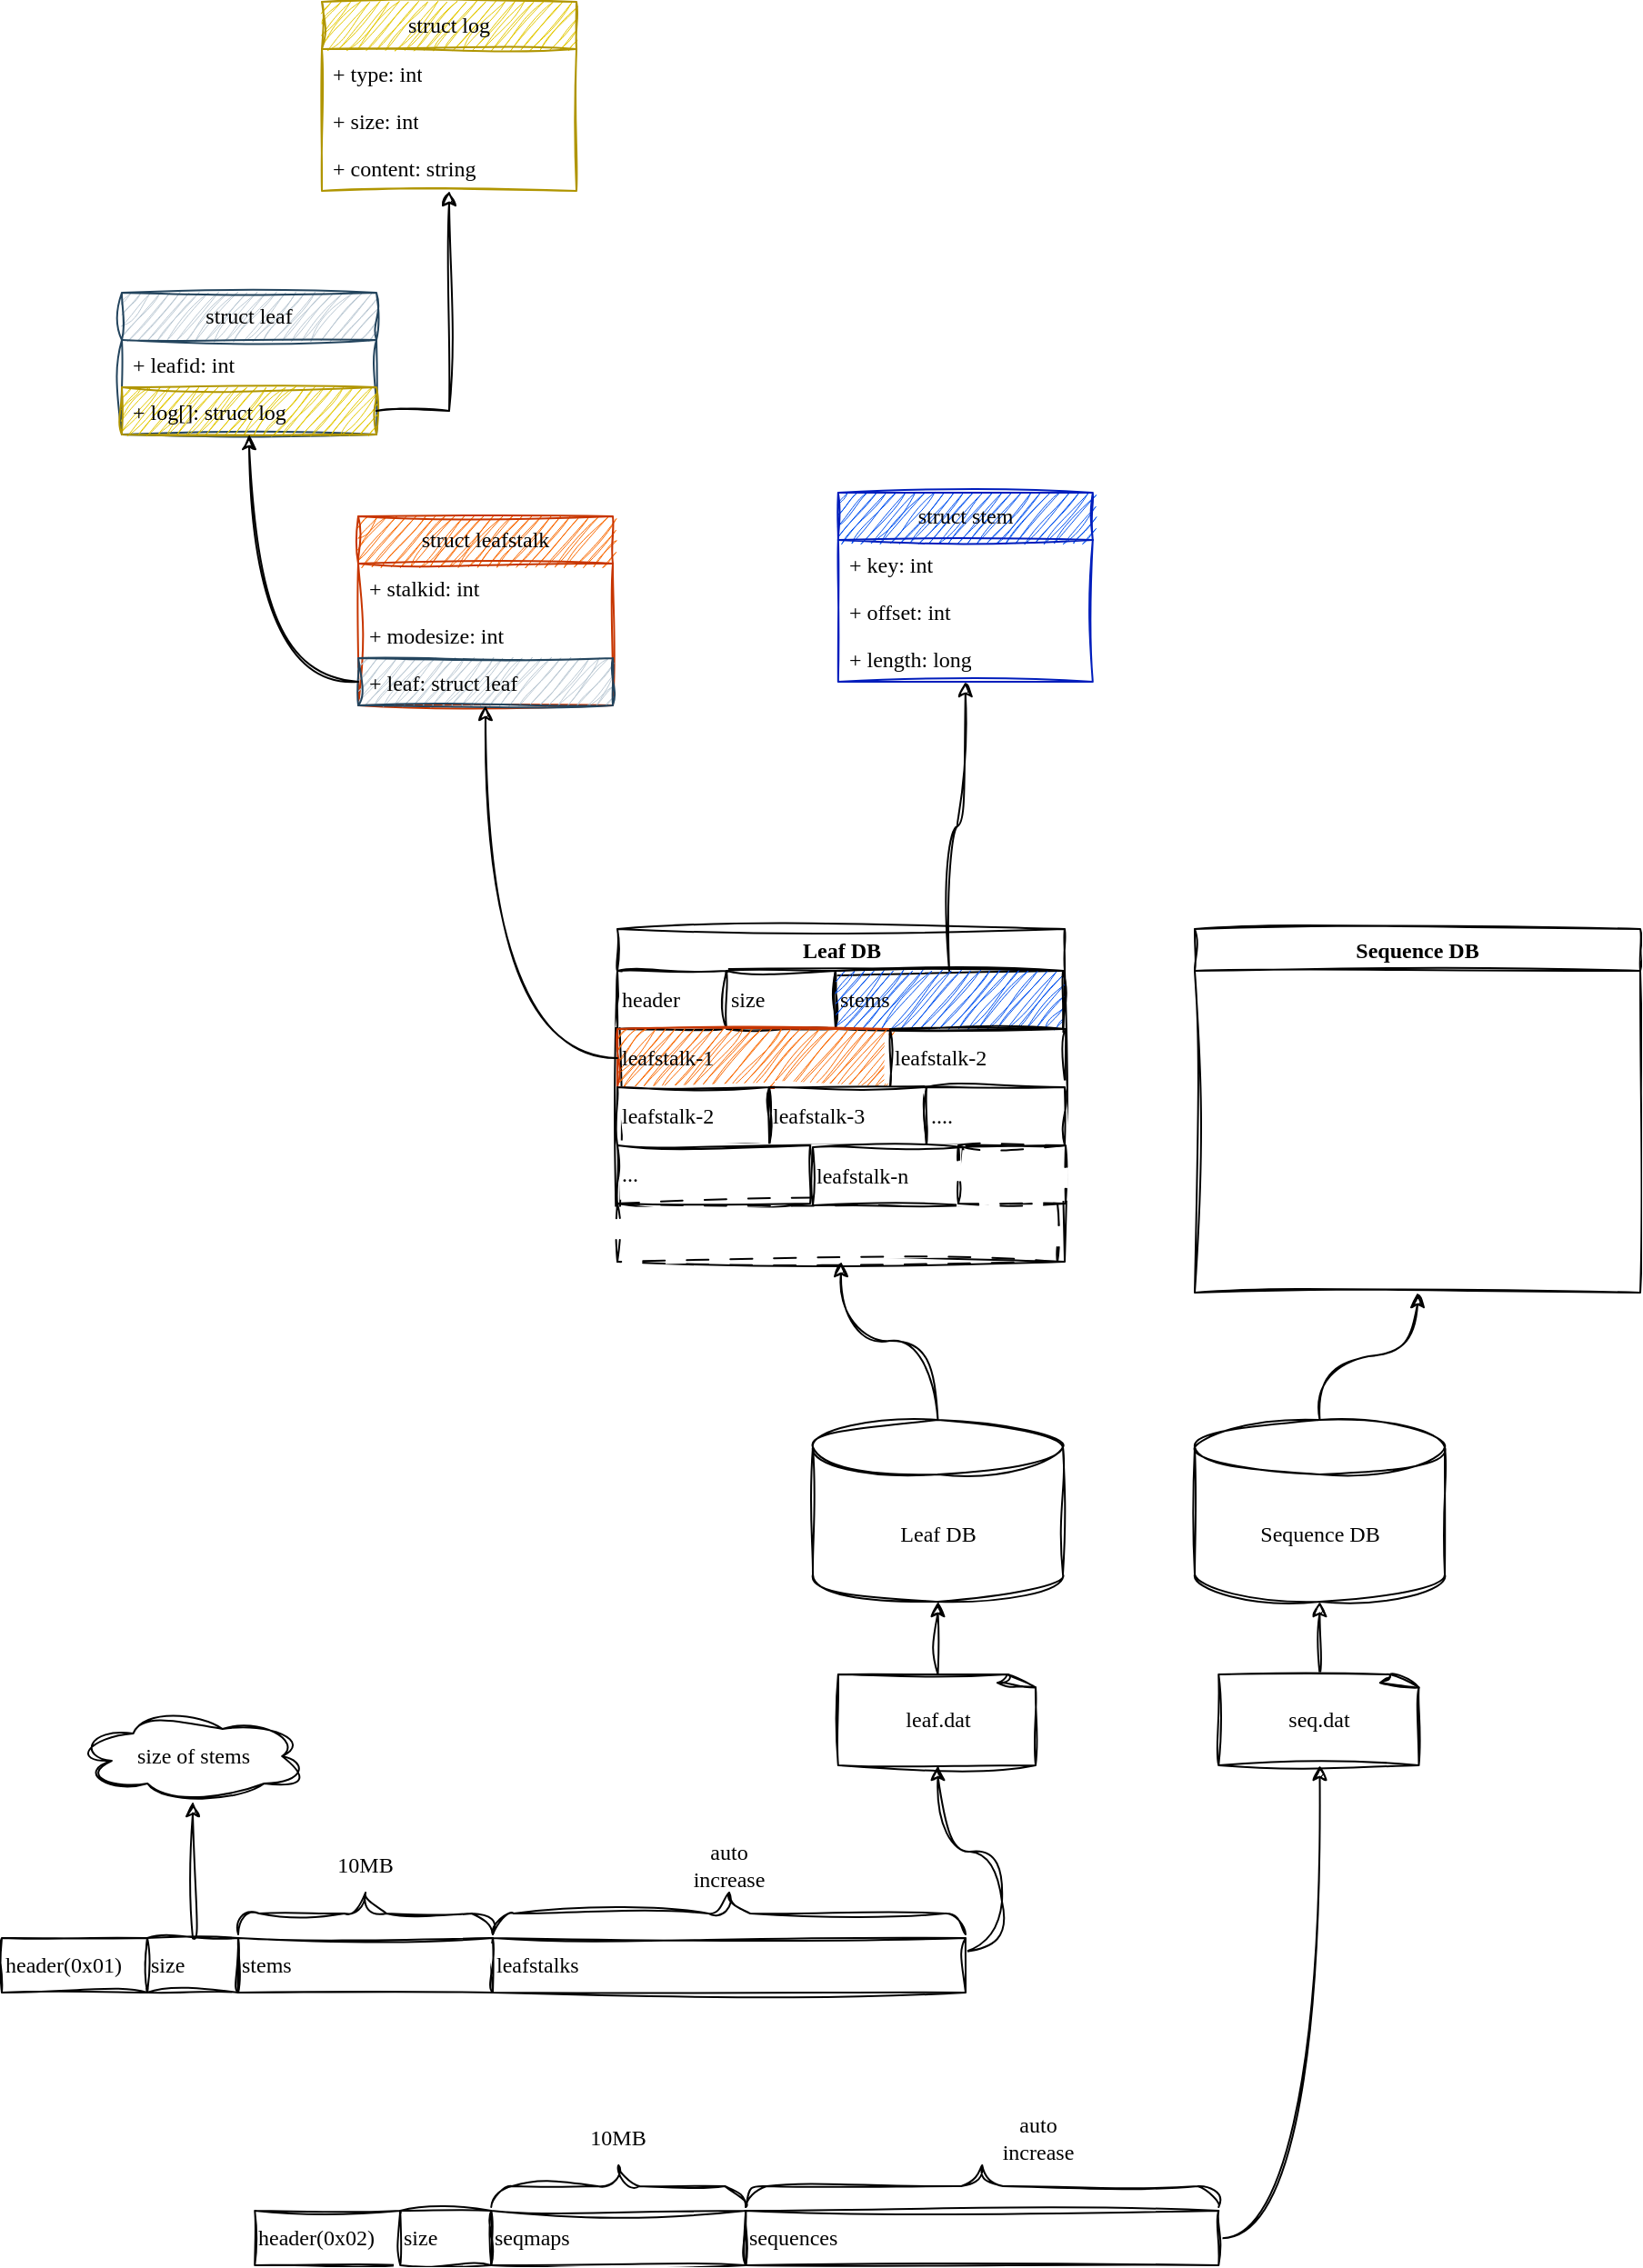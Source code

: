 <mxfile version="21.6.9" type="github">
  <diagram id="R2lEEEUBdFMjLlhIrx00" name="Page-1">
    <mxGraphModel dx="1964" dy="1721" grid="1" gridSize="10" guides="1" tooltips="1" connect="1" arrows="1" fold="1" page="1" pageScale="1" pageWidth="850" pageHeight="1100" math="0" shadow="0" extFonts="Permanent Marker^https://fonts.googleapis.com/css?family=Permanent+Marker">
      <root>
        <mxCell id="0" />
        <mxCell id="1" parent="0" />
        <mxCell id="-49k5zN9t-0JaPQ6YfO6-11" value="Leaf DB" style="swimlane;whiteSpace=wrap;html=1;sketch=1;curveFitting=1;jiggle=2;shadow=0;fontFamily=Comic Sans MS;" vertex="1" parent="1">
          <mxGeometry x="332.5" y="170" width="246" height="183" as="geometry">
            <mxRectangle x="332.5" y="170" width="90" height="30" as="alternateBounds" />
          </mxGeometry>
        </mxCell>
        <mxCell id="-49k5zN9t-0JaPQ6YfO6-60" value="header" style="rounded=0;whiteSpace=wrap;html=1;align=left;sketch=1;curveFitting=1;jiggle=2;shadow=0;fontFamily=Comic Sans MS;" vertex="1" parent="-49k5zN9t-0JaPQ6YfO6-11">
          <mxGeometry y="23" width="60" height="32" as="geometry" />
        </mxCell>
        <mxCell id="-49k5zN9t-0JaPQ6YfO6-61" value="size" style="rounded=0;whiteSpace=wrap;html=1;align=left;sketch=1;curveFitting=1;jiggle=2;shadow=0;fontFamily=Comic Sans MS;" vertex="1" parent="-49k5zN9t-0JaPQ6YfO6-11">
          <mxGeometry x="60" y="23" width="60" height="32" as="geometry" />
        </mxCell>
        <mxCell id="-49k5zN9t-0JaPQ6YfO6-62" value="stems" style="rounded=0;whiteSpace=wrap;html=1;align=left;sketch=1;curveFitting=1;jiggle=2;shadow=0;fontFamily=Comic Sans MS;fillColor=#0050ef;fontColor=#000000;strokeColor=#000000;" vertex="1" parent="-49k5zN9t-0JaPQ6YfO6-11">
          <mxGeometry x="120" y="23" width="125" height="32" as="geometry" />
        </mxCell>
        <mxCell id="-49k5zN9t-0JaPQ6YfO6-70" value="leafstalk-1" style="rounded=0;whiteSpace=wrap;html=1;align=left;sketch=1;curveFitting=1;jiggle=2;shadow=0;fontFamily=Comic Sans MS;fillColor=#fa6800;fontColor=#000000;strokeColor=#C73500;" vertex="1" parent="-49k5zN9t-0JaPQ6YfO6-11">
          <mxGeometry y="55" width="150" height="32" as="geometry" />
        </mxCell>
        <mxCell id="-49k5zN9t-0JaPQ6YfO6-71" value="leafstalk-2" style="rounded=0;whiteSpace=wrap;html=1;align=left;sketch=1;curveFitting=1;jiggle=2;shadow=0;fontFamily=Comic Sans MS;" vertex="1" parent="-49k5zN9t-0JaPQ6YfO6-11">
          <mxGeometry x="150" y="55" width="96.5" height="32" as="geometry" />
        </mxCell>
        <mxCell id="-49k5zN9t-0JaPQ6YfO6-72" value="leafstalk-2" style="rounded=0;whiteSpace=wrap;html=1;align=left;sketch=1;curveFitting=1;jiggle=2;shadow=0;fontFamily=Comic Sans MS;" vertex="1" parent="-49k5zN9t-0JaPQ6YfO6-11">
          <mxGeometry y="87" width="83.5" height="32" as="geometry" />
        </mxCell>
        <mxCell id="-49k5zN9t-0JaPQ6YfO6-73" value="leafstalk-3" style="rounded=0;whiteSpace=wrap;html=1;align=left;sketch=1;curveFitting=1;jiggle=2;shadow=0;fontFamily=Comic Sans MS;" vertex="1" parent="-49k5zN9t-0JaPQ6YfO6-11">
          <mxGeometry x="83.5" y="87" width="86.5" height="32" as="geometry" />
        </mxCell>
        <mxCell id="-49k5zN9t-0JaPQ6YfO6-74" value="...." style="rounded=0;whiteSpace=wrap;html=1;align=left;sketch=1;curveFitting=1;jiggle=2;shadow=0;fontFamily=Comic Sans MS;" vertex="1" parent="-49k5zN9t-0JaPQ6YfO6-11">
          <mxGeometry x="170" y="87" width="76" height="32" as="geometry" />
        </mxCell>
        <mxCell id="-49k5zN9t-0JaPQ6YfO6-75" value="..." style="rounded=0;whiteSpace=wrap;html=1;align=left;sketch=1;curveFitting=1;jiggle=2;shadow=0;fontFamily=Comic Sans MS;" vertex="1" parent="-49k5zN9t-0JaPQ6YfO6-11">
          <mxGeometry y="119" width="106" height="32" as="geometry" />
        </mxCell>
        <mxCell id="-49k5zN9t-0JaPQ6YfO6-76" value="" style="rounded=0;whiteSpace=wrap;html=1;align=left;sketch=1;curveFitting=1;jiggle=2;shadow=0;fontFamily=Comic Sans MS;dashed=1;dashPattern=12 12;" vertex="1" parent="-49k5zN9t-0JaPQ6YfO6-11">
          <mxGeometry y="151" width="242" height="32" as="geometry" />
        </mxCell>
        <mxCell id="-49k5zN9t-0JaPQ6YfO6-77" value="leafstalk-n" style="rounded=0;whiteSpace=wrap;html=1;align=left;sketch=1;curveFitting=1;jiggle=2;shadow=0;fontFamily=Comic Sans MS;" vertex="1" parent="-49k5zN9t-0JaPQ6YfO6-11">
          <mxGeometry x="107.5" y="120" width="82.5" height="32" as="geometry" />
        </mxCell>
        <mxCell id="-49k5zN9t-0JaPQ6YfO6-57" style="edgeStyle=orthogonalEdgeStyle;rounded=0;orthogonalLoop=1;jettySize=auto;html=1;entryX=0.5;entryY=1;entryDx=0;entryDy=0;curved=1;sketch=1;curveFitting=1;jiggle=2;shadow=0;fontFamily=Comic Sans MS;" edge="1" parent="1" source="-49k5zN9t-0JaPQ6YfO6-50" target="-49k5zN9t-0JaPQ6YfO6-11">
          <mxGeometry relative="1" as="geometry" />
        </mxCell>
        <mxCell id="-49k5zN9t-0JaPQ6YfO6-50" value="Leaf DB" style="shape=cylinder3;whiteSpace=wrap;html=1;boundedLbl=1;backgroundOutline=1;size=15;sketch=1;curveFitting=1;jiggle=2;shadow=0;fontFamily=Comic Sans MS;" vertex="1" parent="1">
          <mxGeometry x="440" y="440" width="137.5" height="100" as="geometry" />
        </mxCell>
        <mxCell id="-49k5zN9t-0JaPQ6YfO6-58" style="edgeStyle=orthogonalEdgeStyle;rounded=0;orthogonalLoop=1;jettySize=auto;html=1;entryX=0.5;entryY=1;entryDx=0;entryDy=0;curved=1;sketch=1;curveFitting=1;jiggle=2;shadow=0;fontFamily=Comic Sans MS;" edge="1" parent="1" source="-49k5zN9t-0JaPQ6YfO6-51" target="-49k5zN9t-0JaPQ6YfO6-56">
          <mxGeometry relative="1" as="geometry" />
        </mxCell>
        <mxCell id="-49k5zN9t-0JaPQ6YfO6-51" value="Sequence DB" style="shape=cylinder3;whiteSpace=wrap;html=1;boundedLbl=1;backgroundOutline=1;size=15;sketch=1;curveFitting=1;jiggle=2;shadow=0;fontFamily=Comic Sans MS;" vertex="1" parent="1">
          <mxGeometry x="650" y="440" width="137.5" height="100" as="geometry" />
        </mxCell>
        <mxCell id="-49k5zN9t-0JaPQ6YfO6-54" value="" style="edgeStyle=orthogonalEdgeStyle;rounded=0;orthogonalLoop=1;jettySize=auto;html=1;sketch=1;curveFitting=1;jiggle=2;shadow=0;fontFamily=Comic Sans MS;" edge="1" parent="1" source="-49k5zN9t-0JaPQ6YfO6-52" target="-49k5zN9t-0JaPQ6YfO6-50">
          <mxGeometry relative="1" as="geometry" />
        </mxCell>
        <mxCell id="-49k5zN9t-0JaPQ6YfO6-52" value="leaf.dat" style="whiteSpace=wrap;html=1;shape=mxgraph.basic.document;align=center;horizontal=1;labelBorderColor=none;sketch=1;curveFitting=1;jiggle=2;shadow=0;fontFamily=Comic Sans MS;" vertex="1" parent="1">
          <mxGeometry x="453.91" y="580" width="109.69" height="50" as="geometry" />
        </mxCell>
        <mxCell id="-49k5zN9t-0JaPQ6YfO6-55" value="" style="edgeStyle=orthogonalEdgeStyle;rounded=0;orthogonalLoop=1;jettySize=auto;html=1;sketch=1;curveFitting=1;jiggle=2;shadow=0;fontFamily=Comic Sans MS;" edge="1" parent="1" source="-49k5zN9t-0JaPQ6YfO6-53" target="-49k5zN9t-0JaPQ6YfO6-51">
          <mxGeometry relative="1" as="geometry" />
        </mxCell>
        <mxCell id="-49k5zN9t-0JaPQ6YfO6-53" value="seq.dat" style="whiteSpace=wrap;html=1;shape=mxgraph.basic.document;align=center;sketch=1;curveFitting=1;jiggle=2;shadow=0;fontFamily=Comic Sans MS;" vertex="1" parent="1">
          <mxGeometry x="663.12" y="580" width="111.25" height="50" as="geometry" />
        </mxCell>
        <mxCell id="-49k5zN9t-0JaPQ6YfO6-56" value="Sequence DB" style="swimlane;whiteSpace=wrap;html=1;sketch=1;curveFitting=1;jiggle=2;shadow=0;fontFamily=Comic Sans MS;" vertex="1" parent="1">
          <mxGeometry x="650" y="170" width="245" height="200" as="geometry">
            <mxRectangle x="650" y="170" width="120" height="30" as="alternateBounds" />
          </mxGeometry>
        </mxCell>
        <mxCell id="-49k5zN9t-0JaPQ6YfO6-78" value="" style="rounded=0;whiteSpace=wrap;html=1;align=left;sketch=1;curveFitting=1;jiggle=2;shadow=0;fontFamily=Comic Sans MS;dashed=1;dashPattern=12 12;" vertex="1" parent="-49k5zN9t-0JaPQ6YfO6-56">
          <mxGeometry x="-130" y="119" width="59" height="32" as="geometry" />
        </mxCell>
        <mxCell id="-49k5zN9t-0JaPQ6YfO6-63" value="struct stem" style="swimlane;fontStyle=0;childLayout=stackLayout;horizontal=1;startSize=26;fillColor=#0050ef;horizontalStack=0;resizeParent=1;resizeParentMax=0;resizeLast=0;collapsible=1;marginBottom=0;whiteSpace=wrap;html=1;sketch=1;curveFitting=1;jiggle=2;fontFamily=Comic Sans MS;fontColor=#000000;strokeColor=#001DBC;" vertex="1" parent="1">
          <mxGeometry x="453.91" y="-70" width="140" height="104" as="geometry" />
        </mxCell>
        <mxCell id="-49k5zN9t-0JaPQ6YfO6-64" value="+ key: int" style="text;strokeColor=none;fillColor=none;align=left;verticalAlign=top;spacingLeft=4;spacingRight=4;overflow=hidden;rotatable=0;points=[[0,0.5],[1,0.5]];portConstraint=eastwest;whiteSpace=wrap;html=1;sketch=1;curveFitting=1;jiggle=2;fontFamily=Comic Sans MS;" vertex="1" parent="-49k5zN9t-0JaPQ6YfO6-63">
          <mxGeometry y="26" width="140" height="26" as="geometry" />
        </mxCell>
        <mxCell id="-49k5zN9t-0JaPQ6YfO6-65" value="+ offset: int" style="text;strokeColor=none;fillColor=none;align=left;verticalAlign=top;spacingLeft=4;spacingRight=4;overflow=hidden;rotatable=0;points=[[0,0.5],[1,0.5]];portConstraint=eastwest;whiteSpace=wrap;html=1;sketch=1;curveFitting=1;jiggle=2;fontFamily=Comic Sans MS;" vertex="1" parent="-49k5zN9t-0JaPQ6YfO6-63">
          <mxGeometry y="52" width="140" height="26" as="geometry" />
        </mxCell>
        <mxCell id="-49k5zN9t-0JaPQ6YfO6-66" value="+ length: long" style="text;strokeColor=none;fillColor=none;align=left;verticalAlign=top;spacingLeft=4;spacingRight=4;overflow=hidden;rotatable=0;points=[[0,0.5],[1,0.5]];portConstraint=eastwest;whiteSpace=wrap;html=1;sketch=1;curveFitting=1;jiggle=2;fontFamily=Comic Sans MS;" vertex="1" parent="-49k5zN9t-0JaPQ6YfO6-63">
          <mxGeometry y="78" width="140" height="26" as="geometry" />
        </mxCell>
        <mxCell id="-49k5zN9t-0JaPQ6YfO6-79" value="header(0x01)" style="rounded=0;whiteSpace=wrap;html=1;align=left;fontFamily=Comic Sans MS;sketch=1;curveFitting=1;jiggle=2;" vertex="1" parent="1">
          <mxGeometry x="-6" y="725" width="80" height="30" as="geometry" />
        </mxCell>
        <mxCell id="-49k5zN9t-0JaPQ6YfO6-120" value="" style="edgeStyle=orthogonalEdgeStyle;rounded=0;orthogonalLoop=1;jettySize=auto;html=1;sketch=1;curveFitting=1;jiggle=2;curved=1;" edge="1" parent="1" source="-49k5zN9t-0JaPQ6YfO6-80" target="-49k5zN9t-0JaPQ6YfO6-119">
          <mxGeometry relative="1" as="geometry" />
        </mxCell>
        <mxCell id="-49k5zN9t-0JaPQ6YfO6-80" value="size" style="rounded=0;whiteSpace=wrap;html=1;align=left;fontFamily=Comic Sans MS;sketch=1;curveFitting=1;jiggle=2;" vertex="1" parent="1">
          <mxGeometry x="74" y="725" width="50" height="30" as="geometry" />
        </mxCell>
        <mxCell id="-49k5zN9t-0JaPQ6YfO6-81" value="stems" style="rounded=0;whiteSpace=wrap;html=1;align=left;fontFamily=Comic Sans MS;sketch=1;curveFitting=1;jiggle=2;" vertex="1" parent="1">
          <mxGeometry x="124" y="725" width="140" height="30" as="geometry" />
        </mxCell>
        <mxCell id="-49k5zN9t-0JaPQ6YfO6-82" value="" style="verticalLabelPosition=bottom;shadow=0;dashed=0;align=center;html=1;verticalAlign=top;strokeWidth=1;shape=mxgraph.mockup.markup.curlyBrace;whiteSpace=wrap;strokeColor=#000000;fontFamily=Comic Sans MS;sketch=1;curveFitting=1;jiggle=2;" vertex="1" parent="1">
          <mxGeometry x="124" y="700" width="140" height="23" as="geometry" />
        </mxCell>
        <mxCell id="-49k5zN9t-0JaPQ6YfO6-83" value="10MB" style="text;strokeColor=none;align=center;fillColor=none;html=1;verticalAlign=middle;whiteSpace=wrap;rounded=0;fontFamily=Comic Sans MS;sketch=1;curveFitting=1;jiggle=2;" vertex="1" parent="1">
          <mxGeometry x="164" y="670" width="60" height="30" as="geometry" />
        </mxCell>
        <mxCell id="-49k5zN9t-0JaPQ6YfO6-89" style="edgeStyle=orthogonalEdgeStyle;rounded=0;orthogonalLoop=1;jettySize=auto;html=1;entryX=0.5;entryY=1;entryDx=0;entryDy=0;entryPerimeter=0;curved=1;exitX=1;exitY=0.25;exitDx=0;exitDy=0;sketch=1;curveFitting=1;jiggle=2;" edge="1" parent="1" source="-49k5zN9t-0JaPQ6YfO6-84" target="-49k5zN9t-0JaPQ6YfO6-52">
          <mxGeometry relative="1" as="geometry" />
        </mxCell>
        <mxCell id="-49k5zN9t-0JaPQ6YfO6-84" value="leafstalks" style="rounded=0;whiteSpace=wrap;html=1;align=left;fontFamily=Comic Sans MS;sketch=1;curveFitting=1;jiggle=2;" vertex="1" parent="1">
          <mxGeometry x="264" y="725" width="260" height="30" as="geometry" />
        </mxCell>
        <mxCell id="-49k5zN9t-0JaPQ6YfO6-85" value="" style="verticalLabelPosition=bottom;shadow=0;dashed=0;align=center;html=1;verticalAlign=top;strokeWidth=1;shape=mxgraph.mockup.markup.curlyBrace;whiteSpace=wrap;strokeColor=#000000;fontFamily=Comic Sans MS;sketch=1;curveFitting=1;jiggle=2;" vertex="1" parent="1">
          <mxGeometry x="264" y="700" width="260" height="23" as="geometry" />
        </mxCell>
        <mxCell id="-49k5zN9t-0JaPQ6YfO6-86" value="auto increase" style="text;strokeColor=none;align=center;fillColor=none;html=1;verticalAlign=middle;whiteSpace=wrap;rounded=0;fontFamily=Comic Sans MS;sketch=1;curveFitting=1;jiggle=2;" vertex="1" parent="1">
          <mxGeometry x="364" y="670" width="60" height="30" as="geometry" />
        </mxCell>
        <mxCell id="-49k5zN9t-0JaPQ6YfO6-91" value="struct leafstalk" style="swimlane;fontStyle=0;childLayout=stackLayout;horizontal=1;startSize=26;fillColor=#fa6800;horizontalStack=0;resizeParent=1;resizeParentMax=0;resizeLast=0;collapsible=1;marginBottom=0;whiteSpace=wrap;html=1;sketch=1;curveFitting=1;jiggle=2;fontFamily=Comic Sans MS;fontColor=#000000;strokeColor=#C73500;" vertex="1" parent="1">
          <mxGeometry x="190" y="-57" width="140" height="104" as="geometry">
            <mxRectangle x="190" y="-57" width="130" height="30" as="alternateBounds" />
          </mxGeometry>
        </mxCell>
        <mxCell id="-49k5zN9t-0JaPQ6YfO6-102" value="+ stalkid: int" style="text;strokeColor=none;fillColor=none;align=left;verticalAlign=top;spacingLeft=4;spacingRight=4;overflow=hidden;rotatable=0;points=[[0,0.5],[1,0.5]];portConstraint=eastwest;whiteSpace=wrap;html=1;sketch=1;curveFitting=1;jiggle=2;fontFamily=Comic Sans MS;" vertex="1" parent="-49k5zN9t-0JaPQ6YfO6-91">
          <mxGeometry y="26" width="140" height="26" as="geometry" />
        </mxCell>
        <mxCell id="-49k5zN9t-0JaPQ6YfO6-92" value="+ modesize: int" style="text;strokeColor=none;fillColor=none;align=left;verticalAlign=top;spacingLeft=4;spacingRight=4;overflow=hidden;rotatable=0;points=[[0,0.5],[1,0.5]];portConstraint=eastwest;whiteSpace=wrap;html=1;sketch=1;curveFitting=1;jiggle=2;fontFamily=Comic Sans MS;" vertex="1" parent="-49k5zN9t-0JaPQ6YfO6-91">
          <mxGeometry y="52" width="140" height="26" as="geometry" />
        </mxCell>
        <mxCell id="-49k5zN9t-0JaPQ6YfO6-93" value="+ leaf: struct leaf" style="text;strokeColor=#23445d;fillColor=#bac8d3;align=left;verticalAlign=top;spacingLeft=4;spacingRight=4;overflow=hidden;rotatable=0;points=[[0,0.5],[1,0.5]];portConstraint=eastwest;whiteSpace=wrap;html=1;sketch=1;curveFitting=1;jiggle=2;fontFamily=Comic Sans MS;" vertex="1" parent="-49k5zN9t-0JaPQ6YfO6-91">
          <mxGeometry y="78" width="140" height="26" as="geometry" />
        </mxCell>
        <mxCell id="-49k5zN9t-0JaPQ6YfO6-90" style="edgeStyle=orthogonalEdgeStyle;rounded=0;orthogonalLoop=1;jettySize=auto;html=1;curved=1;sketch=1;curveFitting=1;jiggle=2;" edge="1" parent="1" source="-49k5zN9t-0JaPQ6YfO6-62" target="-49k5zN9t-0JaPQ6YfO6-63">
          <mxGeometry relative="1" as="geometry" />
        </mxCell>
        <mxCell id="-49k5zN9t-0JaPQ6YfO6-95" style="edgeStyle=orthogonalEdgeStyle;rounded=0;orthogonalLoop=1;jettySize=auto;html=1;curved=1;sketch=1;curveFitting=1;jiggle=2;" edge="1" parent="1" source="-49k5zN9t-0JaPQ6YfO6-70" target="-49k5zN9t-0JaPQ6YfO6-91">
          <mxGeometry relative="1" as="geometry" />
        </mxCell>
        <mxCell id="-49k5zN9t-0JaPQ6YfO6-96" value="struct leaf" style="swimlane;fontStyle=0;childLayout=stackLayout;horizontal=1;startSize=26;fillColor=#bac8d3;horizontalStack=0;resizeParent=1;resizeParentMax=0;resizeLast=0;collapsible=1;marginBottom=0;whiteSpace=wrap;html=1;sketch=1;curveFitting=1;jiggle=2;fontFamily=Comic Sans MS;strokeColor=#23445d;fillStyle=auto;" vertex="1" parent="1">
          <mxGeometry x="60" y="-180" width="140" height="78" as="geometry" />
        </mxCell>
        <mxCell id="-49k5zN9t-0JaPQ6YfO6-97" value="+ leafid: int" style="text;strokeColor=none;fillColor=none;align=left;verticalAlign=top;spacingLeft=4;spacingRight=4;overflow=hidden;rotatable=0;points=[[0,0.5],[1,0.5]];portConstraint=eastwest;whiteSpace=wrap;html=1;sketch=1;curveFitting=1;jiggle=2;fontFamily=Comic Sans MS;" vertex="1" parent="-49k5zN9t-0JaPQ6YfO6-96">
          <mxGeometry y="26" width="140" height="26" as="geometry" />
        </mxCell>
        <mxCell id="-49k5zN9t-0JaPQ6YfO6-98" value="+ log[]: struct log" style="text;strokeColor=#B09500;fillColor=#e3c800;align=left;verticalAlign=top;spacingLeft=4;spacingRight=4;overflow=hidden;rotatable=0;points=[[0,0.5],[1,0.5]];portConstraint=eastwest;whiteSpace=wrap;html=1;sketch=1;curveFitting=1;jiggle=2;fontFamily=Comic Sans MS;fontColor=#000000;" vertex="1" parent="-49k5zN9t-0JaPQ6YfO6-96">
          <mxGeometry y="52" width="140" height="26" as="geometry" />
        </mxCell>
        <mxCell id="-49k5zN9t-0JaPQ6YfO6-103" style="edgeStyle=orthogonalEdgeStyle;rounded=0;orthogonalLoop=1;jettySize=auto;html=1;curved=1;sketch=1;curveFitting=1;jiggle=2;" edge="1" parent="1" source="-49k5zN9t-0JaPQ6YfO6-93" target="-49k5zN9t-0JaPQ6YfO6-96">
          <mxGeometry relative="1" as="geometry" />
        </mxCell>
        <mxCell id="-49k5zN9t-0JaPQ6YfO6-104" value="struct log" style="swimlane;fontStyle=0;childLayout=stackLayout;horizontal=1;startSize=26;fillColor=#e3c800;horizontalStack=0;resizeParent=1;resizeParentMax=0;resizeLast=0;collapsible=1;marginBottom=0;whiteSpace=wrap;html=1;sketch=1;curveFitting=1;jiggle=2;fontFamily=Comic Sans MS;fontColor=#000000;strokeColor=#B09500;" vertex="1" parent="1">
          <mxGeometry x="170" y="-340" width="140" height="104" as="geometry" />
        </mxCell>
        <mxCell id="-49k5zN9t-0JaPQ6YfO6-105" value="+ type: int" style="text;strokeColor=none;fillColor=none;align=left;verticalAlign=top;spacingLeft=4;spacingRight=4;overflow=hidden;rotatable=0;points=[[0,0.5],[1,0.5]];portConstraint=eastwest;whiteSpace=wrap;html=1;sketch=1;curveFitting=1;jiggle=2;fontFamily=Comic Sans MS;" vertex="1" parent="-49k5zN9t-0JaPQ6YfO6-104">
          <mxGeometry y="26" width="140" height="26" as="geometry" />
        </mxCell>
        <mxCell id="-49k5zN9t-0JaPQ6YfO6-106" value="+ size: int" style="text;strokeColor=none;fillColor=none;align=left;verticalAlign=top;spacingLeft=4;spacingRight=4;overflow=hidden;rotatable=0;points=[[0,0.5],[1,0.5]];portConstraint=eastwest;whiteSpace=wrap;html=1;sketch=1;curveFitting=1;jiggle=2;fontFamily=Comic Sans MS;" vertex="1" parent="-49k5zN9t-0JaPQ6YfO6-104">
          <mxGeometry y="52" width="140" height="26" as="geometry" />
        </mxCell>
        <mxCell id="-49k5zN9t-0JaPQ6YfO6-108" value="+ content: string" style="text;strokeColor=none;fillColor=none;align=left;verticalAlign=top;spacingLeft=4;spacingRight=4;overflow=hidden;rotatable=0;points=[[0,0.5],[1,0.5]];portConstraint=eastwest;whiteSpace=wrap;html=1;sketch=1;curveFitting=1;jiggle=2;fontFamily=Comic Sans MS;" vertex="1" parent="-49k5zN9t-0JaPQ6YfO6-104">
          <mxGeometry y="78" width="140" height="26" as="geometry" />
        </mxCell>
        <mxCell id="-49k5zN9t-0JaPQ6YfO6-107" style="edgeStyle=orthogonalEdgeStyle;rounded=0;orthogonalLoop=1;jettySize=auto;html=1;sketch=1;curveFitting=1;jiggle=2;" edge="1" parent="1" source="-49k5zN9t-0JaPQ6YfO6-98" target="-49k5zN9t-0JaPQ6YfO6-104">
          <mxGeometry relative="1" as="geometry" />
        </mxCell>
        <mxCell id="-49k5zN9t-0JaPQ6YfO6-109" value="header(0x02)" style="rounded=0;whiteSpace=wrap;html=1;align=left;fontFamily=Comic Sans MS;sketch=1;curveFitting=1;jiggle=2;" vertex="1" parent="1">
          <mxGeometry x="133.12" y="875" width="80" height="30" as="geometry" />
        </mxCell>
        <mxCell id="-49k5zN9t-0JaPQ6YfO6-110" value="size" style="rounded=0;whiteSpace=wrap;html=1;align=left;fontFamily=Comic Sans MS;sketch=1;curveFitting=1;jiggle=2;" vertex="1" parent="1">
          <mxGeometry x="213.12" y="875" width="50" height="30" as="geometry" />
        </mxCell>
        <mxCell id="-49k5zN9t-0JaPQ6YfO6-111" value="seqmaps" style="rounded=0;whiteSpace=wrap;html=1;align=left;fontFamily=Comic Sans MS;sketch=1;curveFitting=1;jiggle=2;" vertex="1" parent="1">
          <mxGeometry x="263.12" y="875" width="140" height="30" as="geometry" />
        </mxCell>
        <mxCell id="-49k5zN9t-0JaPQ6YfO6-112" value="" style="verticalLabelPosition=bottom;shadow=0;dashed=0;align=center;html=1;verticalAlign=top;strokeWidth=1;shape=mxgraph.mockup.markup.curlyBrace;whiteSpace=wrap;strokeColor=#000000;fontFamily=Comic Sans MS;sketch=1;curveFitting=1;jiggle=2;" vertex="1" parent="1">
          <mxGeometry x="263.12" y="850" width="140" height="23" as="geometry" />
        </mxCell>
        <mxCell id="-49k5zN9t-0JaPQ6YfO6-113" value="10MB" style="text;strokeColor=none;align=center;fillColor=none;html=1;verticalAlign=middle;whiteSpace=wrap;rounded=0;fontFamily=Comic Sans MS;sketch=1;curveFitting=1;jiggle=2;" vertex="1" parent="1">
          <mxGeometry x="303.12" y="820" width="60" height="30" as="geometry" />
        </mxCell>
        <mxCell id="-49k5zN9t-0JaPQ6YfO6-117" style="edgeStyle=orthogonalEdgeStyle;rounded=0;orthogonalLoop=1;jettySize=auto;html=1;curved=1;sketch=1;curveFitting=1;jiggle=2;exitX=1;exitY=0.5;exitDx=0;exitDy=0;" edge="1" parent="1" source="-49k5zN9t-0JaPQ6YfO6-114" target="-49k5zN9t-0JaPQ6YfO6-53">
          <mxGeometry relative="1" as="geometry" />
        </mxCell>
        <mxCell id="-49k5zN9t-0JaPQ6YfO6-114" value="sequences" style="rounded=0;whiteSpace=wrap;html=1;align=left;fontFamily=Comic Sans MS;sketch=1;curveFitting=1;jiggle=2;" vertex="1" parent="1">
          <mxGeometry x="403.12" y="875" width="260" height="30" as="geometry" />
        </mxCell>
        <mxCell id="-49k5zN9t-0JaPQ6YfO6-115" value="" style="verticalLabelPosition=bottom;shadow=0;dashed=0;align=center;html=1;verticalAlign=top;strokeWidth=1;shape=mxgraph.mockup.markup.curlyBrace;whiteSpace=wrap;strokeColor=#000000;fontFamily=Comic Sans MS;sketch=1;curveFitting=1;jiggle=2;" vertex="1" parent="1">
          <mxGeometry x="403.12" y="850" width="260" height="23" as="geometry" />
        </mxCell>
        <mxCell id="-49k5zN9t-0JaPQ6YfO6-116" value="auto increase" style="text;strokeColor=none;align=center;fillColor=none;html=1;verticalAlign=middle;whiteSpace=wrap;rounded=0;fontFamily=Comic Sans MS;sketch=1;curveFitting=1;jiggle=2;" vertex="1" parent="1">
          <mxGeometry x="533.91" y="820" width="60" height="30" as="geometry" />
        </mxCell>
        <mxCell id="-49k5zN9t-0JaPQ6YfO6-119" value="size of stems" style="ellipse;shape=cloud;whiteSpace=wrap;html=1;fontFamily=Comic Sans MS;align=center;rounded=0;sketch=1;curveFitting=1;jiggle=2;" vertex="1" parent="1">
          <mxGeometry x="33.5" y="600" width="131" height="50" as="geometry" />
        </mxCell>
      </root>
    </mxGraphModel>
  </diagram>
</mxfile>

